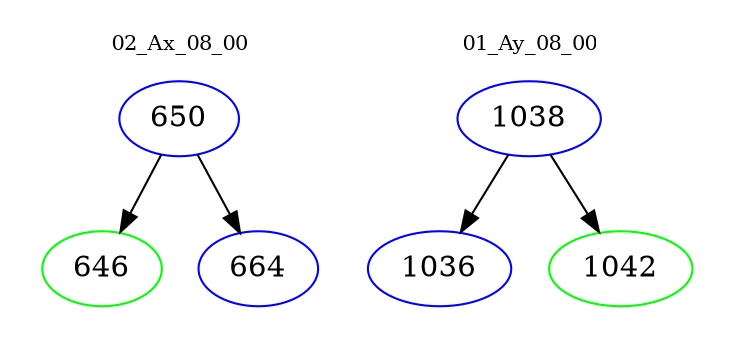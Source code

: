 digraph{
subgraph cluster_0 {
color = white
label = "02_Ax_08_00";
fontsize=10;
T0_650 [label="650", color="blue"]
T0_650 -> T0_646 [color="black"]
T0_646 [label="646", color="green"]
T0_650 -> T0_664 [color="black"]
T0_664 [label="664", color="blue"]
}
subgraph cluster_1 {
color = white
label = "01_Ay_08_00";
fontsize=10;
T1_1038 [label="1038", color="blue"]
T1_1038 -> T1_1036 [color="black"]
T1_1036 [label="1036", color="blue"]
T1_1038 -> T1_1042 [color="black"]
T1_1042 [label="1042", color="green"]
}
}
